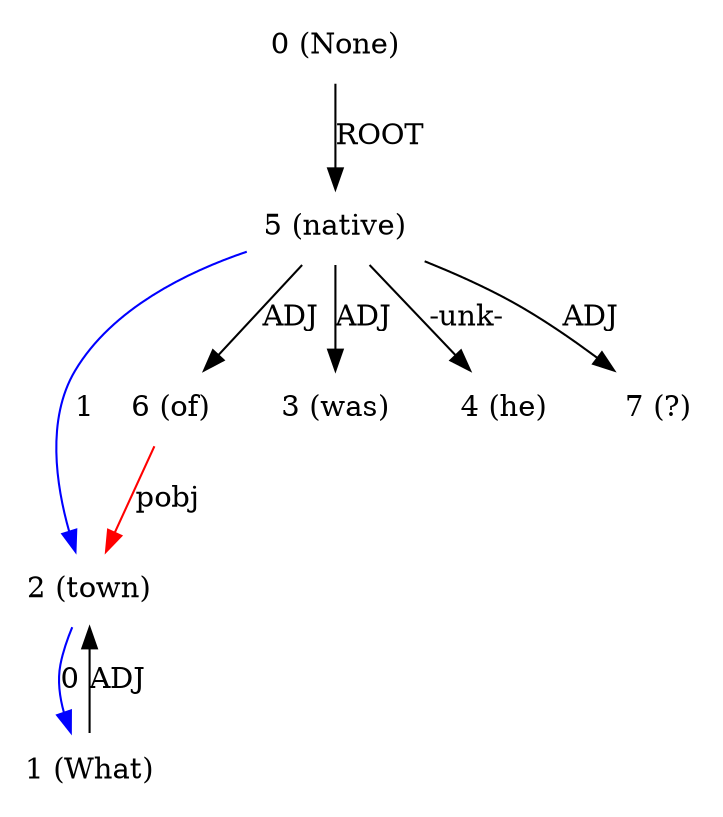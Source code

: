 digraph G{
edge [dir=forward]
node [shape=plaintext]

0 [label="0 (None)"]
0 -> 5 [label="ROOT"]
1 [label="1 (What)"]
1 -> 2 [label="ADJ"]
2 [label="2 (town)"]
2 -> 1 [label="0", color="blue"]
6 -> 2 [label="pobj", color="red"]
3 [label="3 (was)"]
4 [label="4 (he)"]
5 [label="5 (native)"]
5 -> 2 [label="1", color="blue"]
5 -> 4 [label="-unk-"]
5 -> 3 [label="ADJ"]
5 -> 6 [label="ADJ"]
5 -> 7 [label="ADJ"]
6 [label="6 (of)"]
7 [label="7 (?)"]
}
